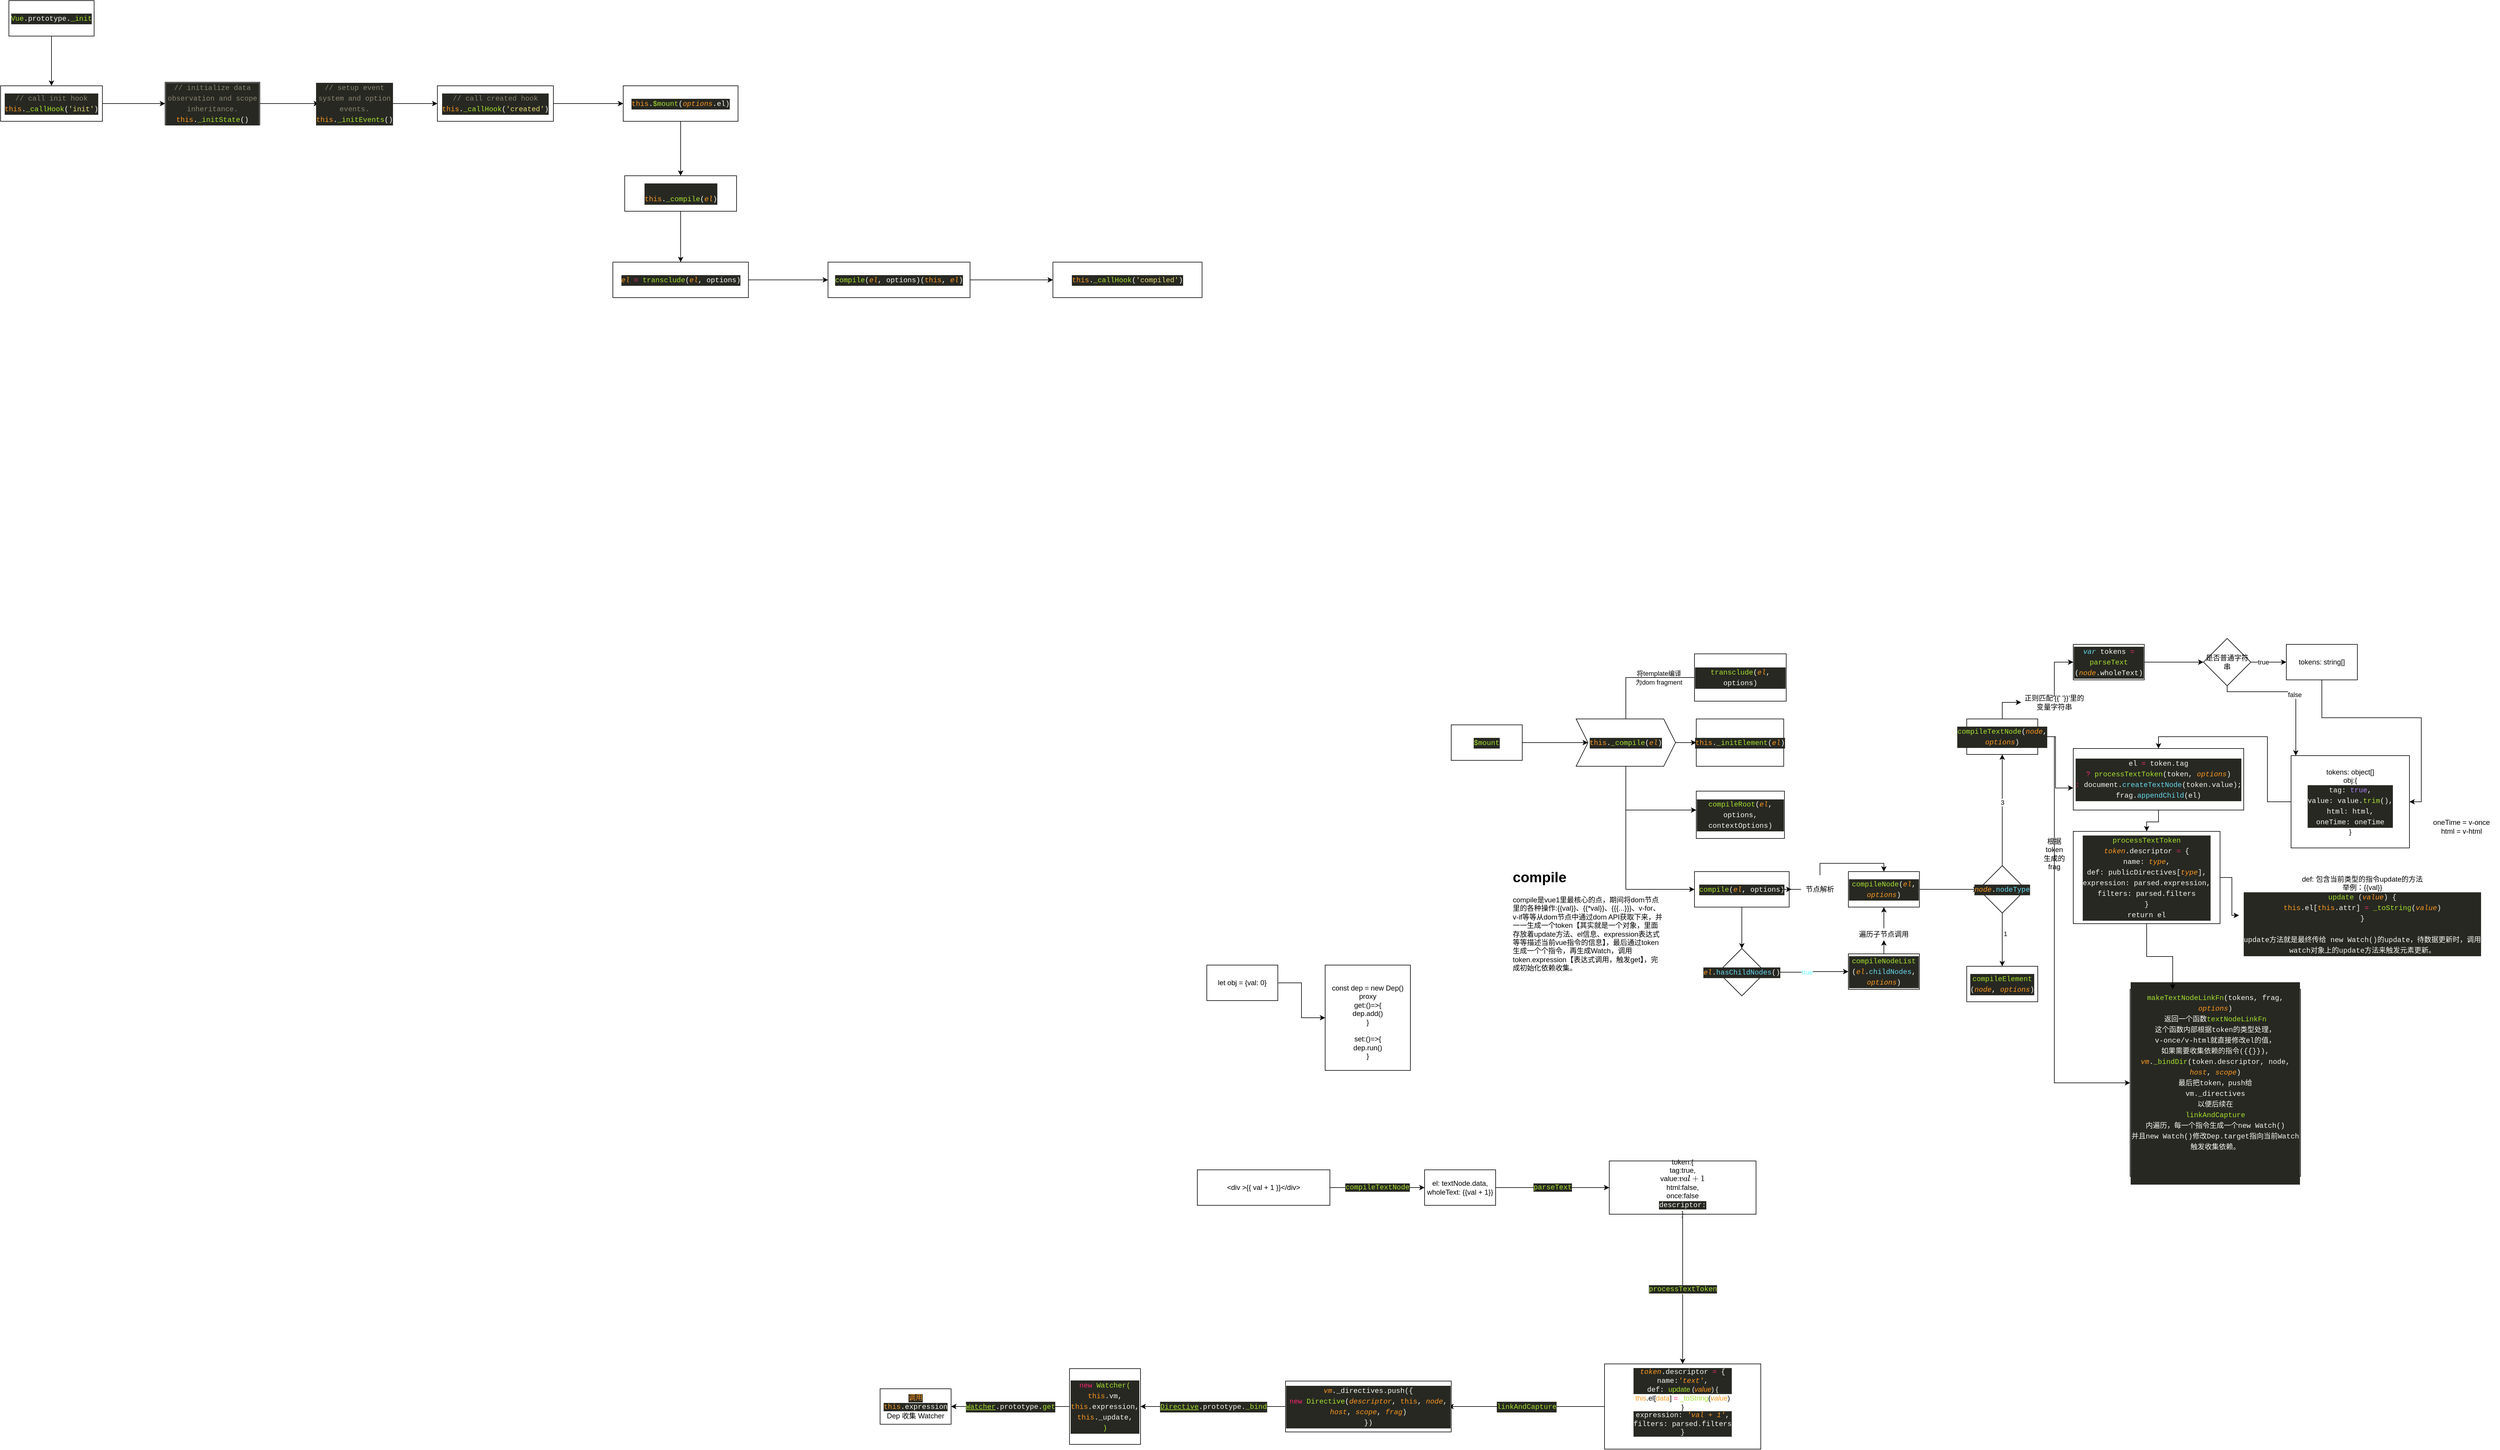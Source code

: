 <mxfile version="14.2.4" type="embed">
    <diagram id="cSnHNbQG6Irh7T65kbn5" name="第 1 页">
        <mxGraphModel dx="4444" dy="1724" grid="1" gridSize="8" guides="1" tooltips="1" connect="1" arrows="1" fold="1" page="1" pageScale="1" pageWidth="827" pageHeight="1169" math="0" shadow="0">
            <root>
                <mxCell id="0"/>
                <mxCell id="1" parent="0"/>
                <mxCell id="6" value="" style="edgeStyle=orthogonalEdgeStyle;rounded=0;orthogonalLoop=1;jettySize=auto;html=1;" parent="1" source="4" target="5" edge="1">
                    <mxGeometry relative="1" as="geometry"/>
                </mxCell>
                <mxCell id="4" value="&lt;div style=&quot;color: rgb(248 , 248 , 242) ; background-color: rgb(39 , 40 , 34) ; font-family: &amp;#34;menlo&amp;#34; , &amp;#34;monaco&amp;#34; , &amp;#34;courier new&amp;#34; , monospace ; line-height: 18px&quot;&gt;&lt;span style=&quot;color: #a6e22e&quot;&gt;$mount&lt;/span&gt;&lt;/div&gt;" style="rounded=0;whiteSpace=wrap;html=1;" parent="1" vertex="1">
                    <mxGeometry x="-827" y="168" width="120" height="60" as="geometry"/>
                </mxCell>
                <mxCell id="16" value="" style="edgeStyle=orthogonalEdgeStyle;rounded=0;orthogonalLoop=1;jettySize=auto;html=1;entryX=0.5;entryY=0;entryDx=0;entryDy=0;" parent="1" source="5" target="7" edge="1">
                    <mxGeometry relative="1" as="geometry">
                        <Array as="points">
                            <mxPoint x="-532" y="88"/>
                        </Array>
                    </mxGeometry>
                </mxCell>
                <mxCell id="19" value="" style="edgeStyle=orthogonalEdgeStyle;rounded=0;orthogonalLoop=1;jettySize=auto;html=1;" parent="1" source="5" target="12" edge="1">
                    <mxGeometry relative="1" as="geometry">
                        <Array as="points">
                            <mxPoint x="-532" y="312"/>
                        </Array>
                    </mxGeometry>
                </mxCell>
                <mxCell id="29" style="edgeStyle=orthogonalEdgeStyle;rounded=0;orthogonalLoop=1;jettySize=auto;html=1;entryX=0;entryY=0.5;entryDx=0;entryDy=0;" parent="1" source="5" target="28" edge="1">
                    <mxGeometry relative="1" as="geometry">
                        <mxPoint x="-532" y="448" as="targetPoint"/>
                        <Array as="points">
                            <mxPoint x="-532" y="446"/>
                        </Array>
                    </mxGeometry>
                </mxCell>
                <mxCell id="31" style="edgeStyle=orthogonalEdgeStyle;rounded=0;orthogonalLoop=1;jettySize=auto;html=1;exitX=1;exitY=0.5;exitDx=0;exitDy=0;entryX=0;entryY=0.5;entryDx=0;entryDy=0;" parent="1" source="5" target="10" edge="1">
                    <mxGeometry relative="1" as="geometry"/>
                </mxCell>
                <mxCell id="5" value="&lt;div style=&quot;color: rgb(248 , 248 , 242) ; background-color: rgb(39 , 40 , 34) ; font-family: &amp;#34;menlo&amp;#34; , &amp;#34;monaco&amp;#34; , &amp;#34;courier new&amp;#34; , monospace ; line-height: 18px&quot;&gt;&lt;span style=&quot;color: #fd971f&quot;&gt;this&lt;/span&gt;.&lt;span style=&quot;color: #a6e22e&quot;&gt;_compile&lt;/span&gt;(&lt;span style=&quot;color: #fd971f ; font-style: italic&quot;&gt;el&lt;/span&gt;)&lt;/div&gt;" style="shape=step;perimeter=stepPerimeter;whiteSpace=wrap;html=1;fixedSize=1;rounded=0;align=center;" parent="1" vertex="1">
                    <mxGeometry x="-616" y="158" width="168" height="80" as="geometry"/>
                </mxCell>
                <mxCell id="7" value="&lt;div style=&quot;color: rgb(248 , 248 , 242) ; background-color: rgb(39 , 40 , 34) ; font-family: &amp;#34;menlo&amp;#34; , &amp;#34;monaco&amp;#34; , &amp;#34;courier new&amp;#34; , monospace ; line-height: 18px&quot;&gt;&lt;span style=&quot;color: #a6e22e&quot;&gt;transclude&lt;/span&gt;(&lt;span style=&quot;color: #fd971f ; font-style: italic&quot;&gt;el&lt;/span&gt;, options)&lt;/div&gt;" style="shape=step;perimeter=stepPerimeter;whiteSpace=wrap;html=1;fixedSize=1;rounded=0;size=-3;" parent="1" vertex="1">
                    <mxGeometry x="-416" y="48" width="155" height="80" as="geometry"/>
                </mxCell>
                <mxCell id="10" value="&lt;div style=&quot;color: rgb(248 , 248 , 242) ; background-color: rgb(39 , 40 , 34) ; font-family: &amp;#34;menlo&amp;#34; , &amp;#34;monaco&amp;#34; , &amp;#34;courier new&amp;#34; , monospace ; line-height: 18px&quot;&gt;&lt;span style=&quot;color: #fd971f&quot;&gt;this&lt;/span&gt;.&lt;span style=&quot;color: #a6e22e&quot;&gt;_initElement&lt;/span&gt;(&lt;span style=&quot;color: #fd971f ; font-style: italic&quot;&gt;el&lt;/span&gt;)&lt;/div&gt;" style="shape=step;perimeter=stepPerimeter;whiteSpace=wrap;html=1;fixedSize=1;rounded=0;size=-4.25;" parent="1" vertex="1">
                    <mxGeometry x="-413" y="158" width="147.75" height="80" as="geometry"/>
                </mxCell>
                <mxCell id="12" value="&lt;meta charset=&quot;utf-8&quot;&gt;&lt;div style=&quot;color: rgb(248, 248, 242); background-color: rgb(39, 40, 34); font-family: menlo, monaco, &amp;quot;courier new&amp;quot;, monospace; font-weight: normal; font-size: 12px; line-height: 18px;&quot;&gt;&lt;div&gt;&lt;span style=&quot;color: #a6e22e&quot;&gt;compileRoot&lt;/span&gt;&lt;span style=&quot;color: #f8f8f2&quot;&gt;(&lt;/span&gt;&lt;span style=&quot;color: #fd971f ; font-style: italic&quot;&gt;el&lt;/span&gt;&lt;span style=&quot;color: #f8f8f2&quot;&gt;, &lt;/span&gt;&lt;span style=&quot;color: #f8f8f2&quot;&gt;options&lt;/span&gt;&lt;span style=&quot;color: #f8f8f2&quot;&gt;, &lt;/span&gt;&lt;span style=&quot;color: #f8f8f2&quot;&gt;contextOptions&lt;/span&gt;&lt;span style=&quot;color: #f8f8f2&quot;&gt;)&lt;/span&gt;&lt;/div&gt;&lt;/div&gt;" style="shape=step;perimeter=stepPerimeter;whiteSpace=wrap;html=1;fixedSize=1;rounded=0;size=-12.25;" parent="1" vertex="1">
                    <mxGeometry x="-413" y="280" width="149" height="80" as="geometry"/>
                </mxCell>
                <mxCell id="33" value="" style="edgeStyle=orthogonalEdgeStyle;rounded=0;orthogonalLoop=1;jettySize=auto;html=1;" parent="1" source="43" target="32" edge="1">
                    <mxGeometry relative="1" as="geometry">
                        <Array as="points">
                            <mxPoint x="-204" y="402"/>
                            <mxPoint x="-96" y="402"/>
                        </Array>
                    </mxGeometry>
                </mxCell>
                <mxCell id="37" value="" style="edgeStyle=orthogonalEdgeStyle;rounded=0;orthogonalLoop=1;jettySize=auto;html=1;" parent="1" source="28" target="36" edge="1">
                    <mxGeometry relative="1" as="geometry"/>
                </mxCell>
                <mxCell id="28" value="&lt;div style=&quot;color: rgb(248 , 248 , 242) ; background-color: rgb(39 , 40 , 34) ; font-family: &amp;#34;menlo&amp;#34; , &amp;#34;monaco&amp;#34; , &amp;#34;courier new&amp;#34; , monospace ; line-height: 18px&quot;&gt;&lt;span style=&quot;color: #a6e22e&quot;&gt;compile&lt;/span&gt;(&lt;span style=&quot;color: #fd971f ; font-style: italic&quot;&gt;el&lt;/span&gt;, options)&lt;/div&gt;" style="whiteSpace=wrap;html=1;" parent="1" vertex="1">
                    <mxGeometry x="-416" y="416" width="160" height="60" as="geometry"/>
                </mxCell>
                <mxCell id="50" value="" style="edgeStyle=orthogonalEdgeStyle;rounded=0;orthogonalLoop=1;jettySize=auto;html=1;" parent="1" source="32" target="49" edge="1">
                    <mxGeometry relative="1" as="geometry"/>
                </mxCell>
                <mxCell id="32" value="&lt;meta charset=&quot;utf-8&quot;&gt;&lt;div style=&quot;color: rgb(248, 248, 242); background-color: rgb(39, 40, 34); font-family: menlo, monaco, &amp;quot;courier new&amp;quot;, monospace; font-weight: normal; font-size: 12px; line-height: 18px;&quot;&gt;&lt;div&gt;&lt;span style=&quot;color: #a6e22e&quot;&gt;compileNode&lt;/span&gt;&lt;span style=&quot;color: #f8f8f2&quot;&gt;(&lt;/span&gt;&lt;span style=&quot;color: #fd971f ; font-style: italic&quot;&gt;el&lt;/span&gt;&lt;span style=&quot;color: #f8f8f2&quot;&gt;, &lt;/span&gt;&lt;span style=&quot;color: #fd971f ; font-style: italic&quot;&gt;options&lt;/span&gt;&lt;span style=&quot;color: #f8f8f2&quot;&gt;)&lt;/span&gt;&lt;/div&gt;&lt;/div&gt;" style="whiteSpace=wrap;html=1;" parent="1" vertex="1">
                    <mxGeometry x="-156" y="416" width="120" height="60" as="geometry"/>
                </mxCell>
                <mxCell id="39" value="&lt;font color=&quot;#66ffff&quot;&gt;true&lt;/font&gt;" style="edgeStyle=orthogonalEdgeStyle;rounded=0;orthogonalLoop=1;jettySize=auto;html=1;" parent="1" source="36" target="38" edge="1">
                    <mxGeometry relative="1" as="geometry"/>
                </mxCell>
                <mxCell id="36" value="&lt;div style=&quot;color: rgb(248 , 248 , 242) ; background-color: rgb(39 , 40 , 34) ; font-family: &amp;#34;menlo&amp;#34; , &amp;#34;monaco&amp;#34; , &amp;#34;courier new&amp;#34; , monospace ; line-height: 18px&quot;&gt;&lt;span style=&quot;color: #fd971f ; font-style: italic&quot;&gt;el&lt;/span&gt;.&lt;span style=&quot;color: #66d9ef&quot;&gt;hasChildNodes&lt;/span&gt;()&lt;/div&gt;" style="rhombus;whiteSpace=wrap;html=1;" parent="1" vertex="1">
                    <mxGeometry x="-376" y="546" width="80" height="80" as="geometry"/>
                </mxCell>
                <mxCell id="40" value="" style="edgeStyle=orthogonalEdgeStyle;rounded=0;orthogonalLoop=1;jettySize=auto;html=1;" parent="1" source="41" target="32" edge="1">
                    <mxGeometry relative="1" as="geometry"/>
                </mxCell>
                <mxCell id="38" value="&lt;div style=&quot;color: rgb(248 , 248 , 242) ; background-color: rgb(39 , 40 , 34) ; font-family: &amp;#34;menlo&amp;#34; , &amp;#34;monaco&amp;#34; , &amp;#34;courier new&amp;#34; , monospace ; line-height: 18px&quot;&gt;&lt;span style=&quot;color: #a6e22e&quot;&gt;compileNodeList&lt;/span&gt;&lt;/div&gt;&lt;div style=&quot;color: rgb(248 , 248 , 242) ; background-color: rgb(39 , 40 , 34) ; font-family: &amp;#34;menlo&amp;#34; , &amp;#34;monaco&amp;#34; , &amp;#34;courier new&amp;#34; , monospace ; line-height: 18px&quot;&gt;(&lt;span style=&quot;color: #fd971f ; font-style: italic&quot;&gt;el&lt;/span&gt;.&lt;span style=&quot;color: #66d9ef&quot;&gt;childNodes&lt;/span&gt;, &lt;span style=&quot;color: #fd971f ; font-style: italic&quot;&gt;options&lt;/span&gt;)&lt;/div&gt;" style="whiteSpace=wrap;html=1;" parent="1" vertex="1">
                    <mxGeometry x="-156" y="555" width="120" height="60" as="geometry"/>
                </mxCell>
                <mxCell id="41" value="遍历子节点调用" style="text;html=1;strokeColor=none;fillColor=none;align=center;verticalAlign=middle;whiteSpace=wrap;rounded=0;" parent="1" vertex="1">
                    <mxGeometry x="-144" y="512" width="96" height="20" as="geometry"/>
                </mxCell>
                <mxCell id="42" value="" style="edgeStyle=orthogonalEdgeStyle;rounded=0;orthogonalLoop=1;jettySize=auto;html=1;" parent="1" source="38" target="41" edge="1">
                    <mxGeometry relative="1" as="geometry">
                        <mxPoint x="-96" y="555" as="sourcePoint"/>
                        <mxPoint x="-96" y="476" as="targetPoint"/>
                    </mxGeometry>
                </mxCell>
                <mxCell id="43" value="节点解析" style="text;html=1;strokeColor=none;fillColor=none;align=center;verticalAlign=middle;whiteSpace=wrap;rounded=0;" parent="1" vertex="1">
                    <mxGeometry x="-252" y="422" width="96" height="48" as="geometry"/>
                </mxCell>
                <mxCell id="44" value="" style="edgeStyle=orthogonalEdgeStyle;rounded=0;orthogonalLoop=1;jettySize=auto;html=1;" parent="1" source="28" target="43" edge="1">
                    <mxGeometry relative="1" as="geometry">
                        <mxPoint x="-256" y="446" as="sourcePoint"/>
                        <mxPoint x="-156" y="446" as="targetPoint"/>
                    </mxGeometry>
                </mxCell>
                <mxCell id="48" value="&lt;span style=&quot;font-size: 11px&quot;&gt;将template编译为dom fragment&lt;/span&gt;" style="text;html=1;strokeColor=none;fillColor=none;align=center;verticalAlign=middle;whiteSpace=wrap;rounded=0;" parent="1" vertex="1">
                    <mxGeometry x="-520" y="78" width="88" height="20" as="geometry"/>
                </mxCell>
                <mxCell id="52" value="" style="edgeStyle=orthogonalEdgeStyle;rounded=0;orthogonalLoop=1;jettySize=auto;html=1;" parent="1" source="49" target="51" edge="1">
                    <mxGeometry relative="1" as="geometry"/>
                </mxCell>
                <mxCell id="53" value="3" style="edgeLabel;html=1;align=center;verticalAlign=middle;resizable=0;points=[];" parent="52" vertex="1" connectable="0">
                    <mxGeometry x="0.14" relative="1" as="geometry">
                        <mxPoint as="offset"/>
                    </mxGeometry>
                </mxCell>
                <mxCell id="55" value="" style="edgeStyle=orthogonalEdgeStyle;rounded=0;orthogonalLoop=1;jettySize=auto;html=1;" parent="1" source="49" target="54" edge="1">
                    <mxGeometry relative="1" as="geometry"/>
                </mxCell>
                <mxCell id="56" value="1" style="edgeLabel;html=1;align=center;verticalAlign=middle;resizable=0;points=[];" parent="55" vertex="1" connectable="0">
                    <mxGeometry x="-0.235" y="5" relative="1" as="geometry">
                        <mxPoint as="offset"/>
                    </mxGeometry>
                </mxCell>
                <mxCell id="49" value="&lt;div style=&quot;color: rgb(248 , 248 , 242) ; background-color: rgb(39 , 40 , 34) ; font-family: &amp;#34;menlo&amp;#34; , &amp;#34;monaco&amp;#34; , &amp;#34;courier new&amp;#34; , monospace ; line-height: 18px&quot;&gt;&lt;span style=&quot;color: #fd971f ; font-style: italic&quot;&gt;node&lt;/span&gt;.&lt;span style=&quot;color: #66d9ef&quot;&gt;nodeType&lt;/span&gt;&lt;/div&gt;" style="rhombus;whiteSpace=wrap;html=1;" parent="1" vertex="1">
                    <mxGeometry x="64" y="406" width="80" height="80" as="geometry"/>
                </mxCell>
                <mxCell id="58" style="edgeStyle=orthogonalEdgeStyle;rounded=0;orthogonalLoop=1;jettySize=auto;html=1;entryX=0;entryY=0.5;entryDx=0;entryDy=0;" parent="1" source="60" target="57" edge="1">
                    <mxGeometry relative="1" as="geometry"/>
                </mxCell>
                <mxCell id="74" value="" style="edgeStyle=orthogonalEdgeStyle;rounded=0;orthogonalLoop=1;jettySize=auto;html=1;entryX=0;entryY=0.641;entryDx=0;entryDy=0;entryPerimeter=0;" parent="1" source="51" target="73" edge="1">
                    <mxGeometry relative="1" as="geometry">
                        <mxPoint x="232" y="272" as="targetPoint"/>
                    </mxGeometry>
                </mxCell>
                <mxCell id="81" style="edgeStyle=orthogonalEdgeStyle;rounded=0;orthogonalLoop=1;jettySize=auto;html=1;entryX=0;entryY=0.5;entryDx=0;entryDy=0;" parent="1" source="84" target="82" edge="1">
                    <mxGeometry relative="1" as="geometry">
                        <mxPoint x="224" y="352" as="targetPoint"/>
                        <Array as="points">
                            <mxPoint x="192" y="188"/>
                            <mxPoint x="192" y="773"/>
                        </Array>
                    </mxGeometry>
                </mxCell>
                <mxCell id="51" value="&lt;div style=&quot;color: rgb(248 , 248 , 242) ; background-color: rgb(39 , 40 , 34) ; font-family: &amp;#34;menlo&amp;#34; , &amp;#34;monaco&amp;#34; , &amp;#34;courier new&amp;#34; , monospace ; line-height: 18px&quot;&gt;&lt;span style=&quot;color: #a6e22e&quot;&gt;compileTextNode&lt;/span&gt;(&lt;span style=&quot;color: #fd971f ; font-style: italic&quot;&gt;node&lt;/span&gt;, &lt;span style=&quot;color: #fd971f ; font-style: italic&quot;&gt;options&lt;/span&gt;)&lt;/div&gt;" style="whiteSpace=wrap;html=1;" parent="1" vertex="1">
                    <mxGeometry x="44" y="158" width="120" height="60" as="geometry"/>
                </mxCell>
                <mxCell id="54" value="&lt;div style=&quot;color: rgb(248 , 248 , 242) ; background-color: rgb(39 , 40 , 34) ; font-family: &amp;#34;menlo&amp;#34; , &amp;#34;monaco&amp;#34; , &amp;#34;courier new&amp;#34; , monospace ; line-height: 18px&quot;&gt;&lt;span style=&quot;color: #a6e22e&quot;&gt;compileElement&lt;/span&gt;&lt;/div&gt;&lt;div style=&quot;color: rgb(248 , 248 , 242) ; background-color: rgb(39 , 40 , 34) ; font-family: &amp;#34;menlo&amp;#34; , &amp;#34;monaco&amp;#34; , &amp;#34;courier new&amp;#34; , monospace ; line-height: 18px&quot;&gt;(&lt;span style=&quot;color: #fd971f ; font-style: italic&quot;&gt;node&lt;/span&gt;, &lt;span style=&quot;color: #fd971f ; font-style: italic&quot;&gt;options&lt;/span&gt;)&lt;/div&gt;" style="whiteSpace=wrap;html=1;" parent="1" vertex="1">
                    <mxGeometry x="44" y="576" width="120" height="60" as="geometry"/>
                </mxCell>
                <mxCell id="64" value="" style="edgeStyle=orthogonalEdgeStyle;rounded=0;orthogonalLoop=1;jettySize=auto;html=1;" parent="1" source="57" target="63" edge="1">
                    <mxGeometry relative="1" as="geometry"/>
                </mxCell>
                <mxCell id="57" value="&lt;div style=&quot;color: rgb(248 , 248 , 242) ; background-color: rgb(39 , 40 , 34) ; font-family: &amp;#34;menlo&amp;#34; , &amp;#34;monaco&amp;#34; , &amp;#34;courier new&amp;#34; , monospace ; line-height: 18px&quot;&gt;&lt;span style=&quot;color: #66d9ef ; font-style: italic&quot;&gt;var&lt;/span&gt; tokens &lt;span style=&quot;color: #f92672&quot;&gt;=&lt;/span&gt; &lt;span style=&quot;color: #a6e22e&quot;&gt;parseText&lt;/span&gt;&lt;/div&gt;&lt;div style=&quot;color: rgb(248 , 248 , 242) ; background-color: rgb(39 , 40 , 34) ; font-family: &amp;#34;menlo&amp;#34; , &amp;#34;monaco&amp;#34; , &amp;#34;courier new&amp;#34; , monospace ; line-height: 18px&quot;&gt;(&lt;span style=&quot;color: #fd971f ; font-style: italic&quot;&gt;node&lt;/span&gt;.wholeText)&lt;/div&gt;" style="whiteSpace=wrap;html=1;" parent="1" vertex="1">
                    <mxGeometry x="224" y="32" width="120" height="60" as="geometry"/>
                </mxCell>
                <mxCell id="60" value="正则匹配'{{' '}}'里的变量字符串" style="text;html=1;strokeColor=none;fillColor=none;align=center;verticalAlign=middle;whiteSpace=wrap;rounded=0;" parent="1" vertex="1">
                    <mxGeometry x="136" y="120" width="112" height="20" as="geometry"/>
                </mxCell>
                <mxCell id="61" style="edgeStyle=orthogonalEdgeStyle;rounded=0;orthogonalLoop=1;jettySize=auto;html=1;entryX=0;entryY=0.5;entryDx=0;entryDy=0;" parent="1" source="51" target="60" edge="1">
                    <mxGeometry relative="1" as="geometry">
                        <mxPoint x="164" y="188" as="sourcePoint"/>
                        <mxPoint x="224" y="62.0" as="targetPoint"/>
                    </mxGeometry>
                </mxCell>
                <mxCell id="68" value="" style="edgeStyle=orthogonalEdgeStyle;rounded=0;orthogonalLoop=1;jettySize=auto;html=1;" parent="1" source="63" target="67" edge="1">
                    <mxGeometry relative="1" as="geometry"/>
                </mxCell>
                <mxCell id="71" value="true" style="edgeLabel;html=1;align=center;verticalAlign=middle;resizable=0;points=[];" parent="68" vertex="1" connectable="0">
                    <mxGeometry x="-0.308" relative="1" as="geometry">
                        <mxPoint as="offset"/>
                    </mxGeometry>
                </mxCell>
                <mxCell id="70" value="" style="edgeStyle=orthogonalEdgeStyle;rounded=0;orthogonalLoop=1;jettySize=auto;html=1;" parent="1" source="63" target="69" edge="1">
                    <mxGeometry relative="1" as="geometry">
                        <Array as="points">
                            <mxPoint x="484" y="112"/>
                            <mxPoint x="600" y="112"/>
                        </Array>
                    </mxGeometry>
                </mxCell>
                <mxCell id="72" value="false" style="edgeLabel;html=1;align=center;verticalAlign=middle;resizable=0;points=[];" parent="70" vertex="1" connectable="0">
                    <mxGeometry x="0.121" y="-2" relative="1" as="geometry">
                        <mxPoint as="offset"/>
                    </mxGeometry>
                </mxCell>
                <mxCell id="63" value="是否普通字符串" style="rhombus;whiteSpace=wrap;html=1;" parent="1" vertex="1">
                    <mxGeometry x="444" y="22" width="80" height="80" as="geometry"/>
                </mxCell>
                <mxCell id="77" style="edgeStyle=orthogonalEdgeStyle;rounded=0;orthogonalLoop=1;jettySize=auto;html=1;entryX=1;entryY=0.5;entryDx=0;entryDy=0;" parent="1" source="67" target="69" edge="1">
                    <mxGeometry relative="1" as="geometry"/>
                </mxCell>
                <mxCell id="67" value="tokens: string[]" style="whiteSpace=wrap;html=1;" parent="1" vertex="1">
                    <mxGeometry x="584" y="32" width="120" height="60" as="geometry"/>
                </mxCell>
                <mxCell id="78" style="edgeStyle=orthogonalEdgeStyle;rounded=0;orthogonalLoop=1;jettySize=auto;html=1;entryX=0.5;entryY=0;entryDx=0;entryDy=0;" parent="1" source="69" target="73" edge="1">
                    <mxGeometry relative="1" as="geometry"/>
                </mxCell>
                <mxCell id="69" value="tokens: object[]&lt;br&gt;obj:{&lt;br&gt;&lt;div style=&quot;color: rgb(248 , 248 , 242) ; background-color: rgb(39 , 40 , 34) ; font-family: &amp;#34;menlo&amp;#34; , &amp;#34;monaco&amp;#34; , &amp;#34;courier new&amp;#34; , monospace ; line-height: 18px&quot;&gt;&lt;div style=&quot;line-height: 18px&quot;&gt;&lt;div&gt;      tag: &lt;span style=&quot;color: #ae81ff&quot;&gt;true&lt;/span&gt;,&lt;/div&gt;&lt;div&gt;      value: value.&lt;span style=&quot;color: #a6e22e&quot;&gt;trim&lt;/span&gt;(),&lt;/div&gt;&lt;div&gt;      html: html,&lt;/div&gt;&lt;div&gt;      oneTime: oneTime&lt;/div&gt;&lt;/div&gt;&lt;/div&gt;}" style="whiteSpace=wrap;html=1;" parent="1" vertex="1">
                    <mxGeometry x="592" y="220" width="200" height="156" as="geometry"/>
                </mxCell>
                <mxCell id="89" value="" style="edgeStyle=orthogonalEdgeStyle;rounded=0;orthogonalLoop=1;jettySize=auto;html=1;" parent="1" source="73" target="88" edge="1">
                    <mxGeometry relative="1" as="geometry"/>
                </mxCell>
                <mxCell id="73" value="&lt;div style=&quot;color: rgb(248 , 248 , 242) ; background-color: rgb(39 , 40 , 34) ; font-family: &amp;#34;menlo&amp;#34; , &amp;#34;monaco&amp;#34; , &amp;#34;courier new&amp;#34; , monospace ; line-height: 18px&quot;&gt;&lt;div&gt;    el &lt;span style=&quot;color: #f92672&quot;&gt;=&lt;/span&gt; token.tag&lt;/div&gt;&lt;div&gt;      &lt;span style=&quot;color: #f92672&quot;&gt;?&lt;/span&gt; &lt;span style=&quot;color: #a6e22e&quot;&gt;processTextToken&lt;/span&gt;(token, &lt;span style=&quot;color: #fd971f ; font-style: italic&quot;&gt;options&lt;/span&gt;)&lt;/div&gt;&lt;/div&gt;&lt;div style=&quot;color: rgb(248 , 248 , 242) ; background-color: rgb(39 , 40 , 34) ; font-family: &amp;#34;menlo&amp;#34; , &amp;#34;monaco&amp;#34; , &amp;#34;courier new&amp;#34; , monospace ; line-height: 18px&quot;&gt;&lt;span style=&quot;font-family: &amp;#34;menlo&amp;#34; , &amp;#34;monaco&amp;#34; , &amp;#34;courier new&amp;#34; , monospace&quot;&gt;      &lt;/span&gt;&lt;span style=&quot;font-family: &amp;#34;menlo&amp;#34; , &amp;#34;monaco&amp;#34; , &amp;#34;courier new&amp;#34; , monospace ; color: rgb(249 , 38 , 114)&quot;&gt;:&lt;/span&gt;&lt;span style=&quot;font-family: &amp;#34;menlo&amp;#34; , &amp;#34;monaco&amp;#34; , &amp;#34;courier new&amp;#34; , monospace&quot;&gt; &lt;/span&gt;&lt;span style=&quot;font-family: &amp;#34;menlo&amp;#34; , &amp;#34;monaco&amp;#34; , &amp;#34;courier new&amp;#34; , monospace&quot;&gt;document&lt;/span&gt;&lt;span style=&quot;font-family: &amp;#34;menlo&amp;#34; , &amp;#34;monaco&amp;#34; , &amp;#34;courier new&amp;#34; , monospace&quot;&gt;.&lt;/span&gt;&lt;span style=&quot;font-family: &amp;#34;menlo&amp;#34; , &amp;#34;monaco&amp;#34; , &amp;#34;courier new&amp;#34; , monospace ; color: rgb(102 , 217 , 239)&quot;&gt;createTextNode&lt;/span&gt;&lt;span style=&quot;font-family: &amp;#34;menlo&amp;#34; , &amp;#34;monaco&amp;#34; , &amp;#34;courier new&amp;#34; , monospace&quot;&gt;(&lt;/span&gt;&lt;span style=&quot;font-family: &amp;#34;menlo&amp;#34; , &amp;#34;monaco&amp;#34; , &amp;#34;courier new&amp;#34; , monospace&quot;&gt;token&lt;/span&gt;&lt;span style=&quot;font-family: &amp;#34;menlo&amp;#34; , &amp;#34;monaco&amp;#34; , &amp;#34;courier new&amp;#34; , monospace&quot;&gt;.value)&lt;/span&gt;;&lt;br&gt;&lt;/div&gt;&lt;div style=&quot;color: rgb(248 , 248 , 242) ; background-color: rgb(39 , 40 , 34) ; font-family: &amp;#34;menlo&amp;#34; , &amp;#34;monaco&amp;#34; , &amp;#34;courier new&amp;#34; , monospace ; line-height: 18px&quot;&gt;&lt;div style=&quot;font-family: &amp;#34;menlo&amp;#34; , &amp;#34;monaco&amp;#34; , &amp;#34;courier new&amp;#34; , monospace ; line-height: 18px&quot;&gt;frag.&lt;span style=&quot;color: #66d9ef&quot;&gt;appendChild&lt;/span&gt;(el)&lt;/div&gt;&lt;/div&gt;" style="whiteSpace=wrap;html=1;" parent="1" vertex="1">
                    <mxGeometry x="224" y="208" width="288" height="104" as="geometry"/>
                </mxCell>
                <mxCell id="82" value="&lt;div style=&quot;color: rgb(248 , 248 , 242) ; background-color: rgb(39 , 40 , 34) ; font-family: &amp;#34;menlo&amp;#34; , &amp;#34;monaco&amp;#34; , &amp;#34;courier new&amp;#34; , monospace ; line-height: 18px&quot;&gt;&lt;span style=&quot;color: #a6e22e&quot;&gt;&lt;br&gt;&lt;/span&gt;&lt;/div&gt;&lt;div style=&quot;color: rgb(248 , 248 , 242) ; background-color: rgb(39 , 40 , 34) ; font-family: &amp;#34;menlo&amp;#34; , &amp;#34;monaco&amp;#34; , &amp;#34;courier new&amp;#34; , monospace ; line-height: 18px&quot;&gt;&lt;span style=&quot;color: #a6e22e&quot;&gt;makeTextNodeLinkFn&lt;/span&gt;(tokens, frag, &lt;span style=&quot;color: #fd971f ; font-style: italic&quot;&gt;options&lt;/span&gt;)&lt;/div&gt;&lt;div style=&quot;color: rgb(248 , 248 , 242) ; background-color: rgb(39 , 40 , 34) ; font-family: &amp;#34;menlo&amp;#34; , &amp;#34;monaco&amp;#34; , &amp;#34;courier new&amp;#34; , monospace ; line-height: 18px&quot;&gt;返回一个函数&lt;span style=&quot;color: rgb(166 , 226 , 46) ; font-family: &amp;#34;menlo&amp;#34; , &amp;#34;monaco&amp;#34; , &amp;#34;courier new&amp;#34; , monospace&quot;&gt;textNodeLinkFn&lt;/span&gt;&lt;/div&gt;&lt;div style=&quot;color: rgb(248 , 248 , 242) ; background-color: rgb(39 , 40 , 34) ; font-family: &amp;#34;menlo&amp;#34; , &amp;#34;monaco&amp;#34; , &amp;#34;courier new&amp;#34; , monospace ; line-height: 18px&quot;&gt;这个函数内部根据token的类型处理，&lt;/div&gt;&lt;div style=&quot;color: rgb(248 , 248 , 242) ; background-color: rgb(39 , 40 , 34) ; font-family: &amp;#34;menlo&amp;#34; , &amp;#34;monaco&amp;#34; , &amp;#34;courier new&amp;#34; , monospace ; line-height: 18px&quot;&gt;v-once/v-html就直接修改el的值，&lt;/div&gt;&lt;div style=&quot;color: rgb(248 , 248 , 242) ; background-color: rgb(39 , 40 , 34) ; font-family: &amp;#34;menlo&amp;#34; , &amp;#34;monaco&amp;#34; , &amp;#34;courier new&amp;#34; , monospace ; line-height: 18px&quot;&gt;如果需要收集依赖的指令({{}}),&lt;/div&gt;&lt;div style=&quot;color: rgb(248 , 248 , 242) ; background-color: rgb(39 , 40 , 34) ; font-family: &amp;#34;menlo&amp;#34; , &amp;#34;monaco&amp;#34; , &amp;#34;courier new&amp;#34; , monospace ; line-height: 18px&quot;&gt;&lt;div style=&quot;font-family: &amp;#34;menlo&amp;#34; , &amp;#34;monaco&amp;#34; , &amp;#34;courier new&amp;#34; , monospace ; line-height: 18px&quot;&gt;&lt;span style=&quot;color: #fd971f ; font-style: italic&quot;&gt;vm&lt;/span&gt;.&lt;span style=&quot;color: #a6e22e&quot;&gt;_bindDir&lt;/span&gt;(token.descriptor, node, &lt;span style=&quot;color: #fd971f ; font-style: italic&quot;&gt;host&lt;/span&gt;, &lt;span style=&quot;color: #fd971f ; font-style: italic&quot;&gt;scope&lt;/span&gt;)&lt;/div&gt;&lt;div style=&quot;font-family: &amp;#34;menlo&amp;#34; , &amp;#34;monaco&amp;#34; , &amp;#34;courier new&amp;#34; , monospace ; line-height: 18px&quot;&gt;最后把token，push给&lt;/div&gt;&lt;div style=&quot;font-family: &amp;#34;menlo&amp;#34; , &amp;#34;monaco&amp;#34; , &amp;#34;courier new&amp;#34; , monospace ; line-height: 18px&quot;&gt;&lt;div style=&quot;line-height: 18px&quot;&gt;vm._directives&lt;/div&gt;&lt;div style=&quot;line-height: 18px&quot;&gt;以便后续在&lt;/div&gt;&lt;div style=&quot;line-height: 18px&quot;&gt;&lt;div style=&quot;line-height: 18px&quot;&gt;&lt;span style=&quot;color: #a6e22e&quot;&gt;linkAndCapture&lt;/span&gt;&lt;/div&gt;&lt;div style=&quot;line-height: 18px&quot;&gt;内遍历，每一个指令生成一个new Watch()&lt;/div&gt;&lt;div style=&quot;line-height: 18px&quot;&gt;并且new Watch()修改Dep.target指向当前Watch触发收集依赖。&lt;/div&gt;&lt;/div&gt;&lt;/div&gt;&lt;div style=&quot;font-family: &amp;#34;menlo&amp;#34; , &amp;#34;monaco&amp;#34; , &amp;#34;courier new&amp;#34; , monospace ; line-height: 18px&quot;&gt;&lt;br&gt;&lt;/div&gt;&lt;/div&gt;&lt;div style=&quot;color: rgb(248 , 248 , 242) ; background-color: rgb(39 , 40 , 34) ; font-family: &amp;#34;menlo&amp;#34; , &amp;#34;monaco&amp;#34; , &amp;#34;courier new&amp;#34; , monospace ; line-height: 18px&quot;&gt;&lt;br&gt;&lt;/div&gt;&lt;div style=&quot;color: rgb(248 , 248 , 242) ; background-color: rgb(39 , 40 , 34) ; font-family: &amp;#34;menlo&amp;#34; , &amp;#34;monaco&amp;#34; , &amp;#34;courier new&amp;#34; , monospace ; line-height: 18px&quot;&gt;&lt;br&gt;&lt;/div&gt;" style="whiteSpace=wrap;html=1;" parent="1" vertex="1">
                    <mxGeometry x="320" y="615" width="288" height="316" as="geometry"/>
                </mxCell>
                <mxCell id="85" value="oneTime = v-once&lt;br&gt;html = v-html" style="text;html=1;strokeColor=none;fillColor=none;align=center;verticalAlign=middle;whiteSpace=wrap;rounded=0;" parent="1" vertex="1">
                    <mxGeometry x="816" y="320" width="128" height="40" as="geometry"/>
                </mxCell>
                <mxCell id="90" value="" style="edgeStyle=orthogonalEdgeStyle;rounded=0;orthogonalLoop=1;jettySize=auto;html=1;entryX=0.25;entryY=0;entryDx=0;entryDy=0;" parent="1" source="88" target="82" edge="1">
                    <mxGeometry relative="1" as="geometry"/>
                </mxCell>
                <mxCell id="92" value="" style="edgeStyle=orthogonalEdgeStyle;rounded=0;orthogonalLoop=1;jettySize=auto;html=1;" parent="1" source="88" target="91" edge="1">
                    <mxGeometry relative="1" as="geometry"/>
                </mxCell>
                <mxCell id="88" value="&lt;div style=&quot;color: rgb(248 , 248 , 242) ; background-color: rgb(39 , 40 , 34) ; font-family: &amp;#34;menlo&amp;#34; , &amp;#34;monaco&amp;#34; , &amp;#34;courier new&amp;#34; , monospace ; line-height: 18px&quot;&gt;&lt;span style=&quot;color: #a6e22e&quot;&gt;processTextToken&lt;/span&gt;&lt;/div&gt;&lt;div style=&quot;color: rgb(248 , 248 , 242) ; background-color: rgb(39 , 40 , 34) ; font-family: &amp;#34;menlo&amp;#34; , &amp;#34;monaco&amp;#34; , &amp;#34;courier new&amp;#34; , monospace ; line-height: 18px&quot;&gt;&lt;div style=&quot;line-height: 18px&quot;&gt;&lt;div&gt;    &lt;span style=&quot;color: #fd971f ; font-style: italic&quot;&gt;token&lt;/span&gt;.descriptor &lt;span style=&quot;color: #f92672&quot;&gt;=&lt;/span&gt; {&lt;/div&gt;&lt;div&gt;      name: &lt;span style=&quot;color: #fd971f ; font-style: italic&quot;&gt;type&lt;/span&gt;,&lt;/div&gt;&lt;div&gt;      def: publicDirectives[&lt;span style=&quot;color: #fd971f ; font-style: italic&quot;&gt;type&lt;/span&gt;],&lt;/div&gt;&lt;div&gt;      expression: parsed.expression,&lt;/div&gt;&lt;div&gt;      filters: parsed.filters&lt;/div&gt;&lt;div&gt;    }&lt;/div&gt;&lt;div&gt;return el&lt;/div&gt;&lt;/div&gt;&lt;/div&gt;" style="whiteSpace=wrap;html=1;" parent="1" vertex="1">
                    <mxGeometry x="224" y="348" width="248" height="156" as="geometry"/>
                </mxCell>
                <mxCell id="91" value="def: 包含当前类型的指令update的方法&lt;br&gt;举例：{{val}}&lt;span style=&quot;background-color: rgb(39 , 40 , 34) ; color: rgb(248 , 248 , 242) ; font-family: &amp;#34;menlo&amp;#34; , &amp;#34;monaco&amp;#34; , &amp;#34;courier new&amp;#34; , monospace&quot;&gt;&lt;br&gt;&lt;/span&gt;&lt;div style=&quot;color: rgb(248 , 248 , 242) ; background-color: rgb(39 , 40 , 34) ; font-family: &amp;#34;menlo&amp;#34; , &amp;#34;monaco&amp;#34; , &amp;#34;courier new&amp;#34; , monospace ; line-height: 18px&quot;&gt;&lt;div&gt;  &lt;span style=&quot;color: #a6e22e&quot;&gt;update&lt;/span&gt; (&lt;span style=&quot;color: #fd971f ; font-style: italic&quot;&gt;value&lt;/span&gt;) {&lt;/div&gt;&lt;div&gt;    &lt;span style=&quot;color: #fd971f&quot;&gt;this&lt;/span&gt;.el[&lt;span style=&quot;color: #fd971f&quot;&gt;this&lt;/span&gt;.attr] &lt;span style=&quot;color: #f92672&quot;&gt;=&lt;/span&gt; &lt;span style=&quot;color: #a6e22e&quot;&gt;_toString&lt;/span&gt;(&lt;span style=&quot;color: #fd971f ; font-style: italic&quot;&gt;value&lt;/span&gt;)&lt;/div&gt;&lt;div&gt;  }&lt;/div&gt;&lt;div&gt;&lt;br&gt;&lt;/div&gt;&lt;div&gt;update方法就是最终传给 new Watch()的update，待数据更新时，调用&lt;/div&gt;&lt;div&gt;watch对象上的update方法来触发元素更新。&lt;/div&gt;&lt;/div&gt;" style="text;html=1;align=center;verticalAlign=middle;resizable=0;points=[];autosize=1;" parent="1" vertex="1">
                    <mxGeometry x="504" y="414" width="416" height="152" as="geometry"/>
                </mxCell>
                <mxCell id="98" value="&lt;meta charset=&quot;utf-8&quot;&gt;&lt;span style=&quot;color: rgb(166, 226, 46); font-family: menlo, monaco, &amp;quot;courier new&amp;quot;, monospace; font-size: 12px; font-style: normal; font-weight: 400; letter-spacing: normal; text-align: center; text-indent: 0px; text-transform: none; word-spacing: 0px; background-color: rgb(39, 40, 34); display: inline; float: none;&quot;&gt;compileTextNode&lt;/span&gt;" style="edgeStyle=orthogonalEdgeStyle;rounded=0;orthogonalLoop=1;jettySize=auto;html=1;" parent="1" source="93" target="97" edge="1">
                    <mxGeometry relative="1" as="geometry"/>
                </mxCell>
                <mxCell id="93" value="&amp;lt;div &amp;gt;{{ val + 1 }}&amp;lt;/div&amp;gt;" style="whiteSpace=wrap;html=1;" parent="1" vertex="1">
                    <mxGeometry x="-1256" y="920" width="224" height="60" as="geometry"/>
                </mxCell>
                <mxCell id="96" value="" style="edgeStyle=orthogonalEdgeStyle;rounded=0;orthogonalLoop=1;jettySize=auto;html=1;" parent="1" source="94" target="95" edge="1">
                    <mxGeometry relative="1" as="geometry"/>
                </mxCell>
                <mxCell id="94" value="let obj = {val: 0}" style="whiteSpace=wrap;html=1;" parent="1" vertex="1">
                    <mxGeometry x="-1240" y="574" width="120" height="60" as="geometry"/>
                </mxCell>
                <mxCell id="95" value="&lt;br&gt;const dep = new Dep()&lt;br&gt;proxy&lt;br&gt;get:()=&amp;gt;{&lt;br&gt;dep.add()&lt;br&gt;}&lt;br&gt;&lt;br&gt;set:()=&amp;gt;{&lt;br&gt;dep.run()&lt;br&gt;}" style="whiteSpace=wrap;html=1;" parent="1" vertex="1">
                    <mxGeometry x="-1040" y="574" width="144" height="178" as="geometry"/>
                </mxCell>
                <mxCell id="100" value="&lt;meta charset=&quot;utf-8&quot;&gt;&lt;span style=&quot;color: rgb(166, 226, 46); font-family: menlo, monaco, &amp;quot;courier new&amp;quot;, monospace; font-size: 12px; font-style: normal; font-weight: 400; letter-spacing: normal; text-align: center; text-indent: 0px; text-transform: none; word-spacing: 0px; background-color: rgb(39, 40, 34); display: inline; float: none;&quot;&gt;parseText&lt;/span&gt;" style="edgeStyle=orthogonalEdgeStyle;rounded=0;orthogonalLoop=1;jettySize=auto;html=1;" parent="1" source="97" target="99" edge="1">
                    <mxGeometry relative="1" as="geometry"/>
                </mxCell>
                <mxCell id="97" value="el: textNode.data,&lt;br&gt;wholeText: {{val + 1}}" style="whiteSpace=wrap;html=1;" parent="1" vertex="1">
                    <mxGeometry x="-872" y="920" width="120" height="60" as="geometry"/>
                </mxCell>
                <mxCell id="102" value="&lt;meta charset=&quot;utf-8&quot;&gt;&lt;span style=&quot;color: rgb(166, 226, 46); font-family: menlo, monaco, &amp;quot;courier new&amp;quot;, monospace; font-size: 12px; font-style: normal; font-weight: 400; letter-spacing: normal; text-align: center; text-indent: 0px; text-transform: none; word-spacing: 0px; background-color: rgb(39, 40, 34); display: inline; float: none;&quot;&gt;processTextToken&lt;/span&gt;" style="edgeStyle=orthogonalEdgeStyle;rounded=0;orthogonalLoop=1;jettySize=auto;html=1;" parent="1" source="99" target="101" edge="1">
                    <mxGeometry relative="1" as="geometry"/>
                </mxCell>
                <mxCell id="99" value="token:{&lt;br&gt;tag:true,&lt;br&gt;value:`val + 1`&lt;br&gt;html:false,&lt;br&gt;once:false&lt;br&gt;&lt;span style=&quot;color: rgb(248 , 248 , 242) ; font-family: &amp;#34;menlo&amp;#34; , &amp;#34;monaco&amp;#34; , &amp;#34;courier new&amp;#34; , monospace ; background-color: rgb(39 , 40 , 34)&quot;&gt;descriptor:&lt;/span&gt;&lt;br&gt;}" style="whiteSpace=wrap;html=1;" parent="1" vertex="1">
                    <mxGeometry x="-560" y="905" width="248" height="90" as="geometry"/>
                </mxCell>
                <mxCell id="110" value="&lt;meta charset=&quot;utf-8&quot;&gt;&lt;div style=&quot;color: rgb(248, 248, 242); background-color: rgb(39, 40, 34); font-family: menlo, monaco, &amp;quot;courier new&amp;quot;, monospace; font-weight: normal; font-size: 12px; line-height: 18px;&quot;&gt;&lt;div&gt;&lt;span style=&quot;color: #a6e22e&quot;&gt;linkAndCapture&lt;/span&gt;&lt;/div&gt;&lt;/div&gt;" style="edgeStyle=orthogonalEdgeStyle;rounded=0;orthogonalLoop=1;jettySize=auto;html=1;" parent="1" source="101" edge="1">
                    <mxGeometry relative="1" as="geometry">
                        <mxPoint x="-832" y="1320" as="targetPoint"/>
                    </mxGeometry>
                </mxCell>
                <mxCell id="101" value="&lt;div style=&quot;color: rgb(248 , 248 , 242) ; font-family: &amp;#34;menlo&amp;#34; , &amp;#34;monaco&amp;#34; , &amp;#34;courier new&amp;#34; , monospace ; background-color: rgb(39 , 40 , 34)&quot;&gt;&lt;span style=&quot;color: rgb(253 , 151 , 31) ; font-style: italic&quot;&gt;token&lt;/span&gt;.descriptor&amp;nbsp;&lt;span style=&quot;color: rgb(249 , 38 , 114)&quot;&gt;=&lt;/span&gt;&amp;nbsp;{&lt;/div&gt;&lt;div style=&quot;font-family: &amp;#34;menlo&amp;#34; , &amp;#34;monaco&amp;#34; , &amp;#34;courier new&amp;#34; , monospace ; background-color: rgb(39 , 40 , 34)&quot;&gt;&lt;span style=&quot;color: rgb(248 , 248 , 242)&quot;&gt;name:&lt;/span&gt;&lt;font color=&quot;#fd971f&quot;&gt;&lt;i&gt;'text'&lt;/i&gt;&lt;/font&gt;&lt;font color=&quot;#f8f8f2&quot;&gt;,&lt;/font&gt;&lt;/div&gt;&lt;div style=&quot;color: rgb(248 , 248 , 242) ; font-family: &amp;#34;menlo&amp;#34; , &amp;#34;monaco&amp;#34; , &amp;#34;courier new&amp;#34; , monospace ; background-color: rgb(39 , 40 , 34)&quot;&gt;def:&amp;nbsp;&lt;span style=&quot;font-family: &amp;#34;helvetica&amp;#34; ; color: rgb(166 , 226 , 46)&quot;&gt;update&lt;/span&gt;&lt;span style=&quot;color: rgb(240 , 240 , 240) ; font-family: &amp;#34;helvetica&amp;#34;&quot;&gt;&amp;nbsp;&lt;/span&gt;&lt;span style=&quot;color: rgb(240 , 240 , 240) ; font-family: &amp;#34;helvetica&amp;#34;&quot;&gt;(&lt;/span&gt;&lt;span style=&quot;font-family: &amp;#34;helvetica&amp;#34; ; color: rgb(253 , 151 , 31) ; font-style: italic&quot;&gt;value&lt;/span&gt;&lt;span style=&quot;color: rgb(240 , 240 , 240) ; font-family: &amp;#34;helvetica&amp;#34;&quot;&gt;) {&lt;/span&gt;&lt;/div&gt;&lt;div&gt;&lt;span style=&quot;color: rgb(253 , 151 , 31)&quot;&gt;this&lt;/span&gt;.el[&lt;font color=&quot;#fd971f&quot;&gt;data&lt;/font&gt;]&amp;nbsp;&lt;span style=&quot;color: rgb(249 , 38 , 114)&quot;&gt;=&lt;/span&gt;&amp;nbsp;&lt;span style=&quot;color: rgb(166 , 226 , 46)&quot;&gt;_toString&lt;/span&gt;(&lt;span style=&quot;color: rgb(253 , 151 , 31) ; font-style: italic&quot;&gt;value&lt;/span&gt;)&lt;/div&gt;&lt;div&gt;}&lt;/div&gt;&lt;div style=&quot;color: rgb(248 , 248 , 242) ; font-family: &amp;#34;menlo&amp;#34; , &amp;#34;monaco&amp;#34; , &amp;#34;courier new&amp;#34; , monospace ; background-color: rgb(39 , 40 , 34)&quot;&gt;expression:&amp;nbsp;&lt;i style=&quot;color: rgb(253 , 151 , 31)&quot;&gt;'val + 1'&lt;/i&gt;,&lt;/div&gt;&lt;div style=&quot;color: rgb(248 , 248 , 242) ; font-family: &amp;#34;menlo&amp;#34; , &amp;#34;monaco&amp;#34; , &amp;#34;courier new&amp;#34; , monospace ; background-color: rgb(39 , 40 , 34)&quot;&gt;filters: parsed.filters&lt;/div&gt;&lt;div style=&quot;color: rgb(248 , 248 , 242) ; font-family: &amp;#34;menlo&amp;#34; , &amp;#34;monaco&amp;#34; , &amp;#34;courier new&amp;#34; , monospace ; background-color: rgb(39 , 40 , 34)&quot;&gt;}&lt;/div&gt;&lt;div&gt;&lt;br&gt;&lt;/div&gt;" style="whiteSpace=wrap;html=1;" parent="1" vertex="1">
                    <mxGeometry x="-568" y="1248" width="264" height="144" as="geometry"/>
                </mxCell>
                <mxCell id="84" value="根据token生成的frag" style="text;html=1;strokeColor=none;fillColor=none;align=center;verticalAlign=middle;whiteSpace=wrap;rounded=0;" parent="1" vertex="1">
                    <mxGeometry x="172" y="376" width="40" height="20" as="geometry"/>
                </mxCell>
                <mxCell id="112" value="&lt;meta charset=&quot;utf-8&quot;&gt;&lt;div style=&quot;color: rgb(248, 248, 242); background-color: rgb(39, 40, 34); font-family: menlo, monaco, &amp;quot;courier new&amp;quot;, monospace; font-weight: normal; font-size: 12px; line-height: 18px;&quot;&gt;&lt;div&gt;&lt;span style=&quot;color: #a6e22e ; text-decoration: underline&quot;&gt;Directive&lt;/span&gt;&lt;span style=&quot;color: #f8f8f2&quot;&gt;.&lt;/span&gt;&lt;span style=&quot;color: #f8f8f2&quot;&gt;prototype&lt;/span&gt;&lt;span style=&quot;color: #f8f8f2&quot;&gt;.&lt;/span&gt;&lt;span style=&quot;color: #a6e22e&quot;&gt;_bind&lt;/span&gt;&lt;/div&gt;&lt;/div&gt;" style="edgeStyle=orthogonalEdgeStyle;rounded=0;orthogonalLoop=1;jettySize=auto;html=1;" parent="1" source="105" target="111" edge="1">
                    <mxGeometry relative="1" as="geometry"/>
                </mxCell>
                <mxCell id="105" value="&lt;div style=&quot;color: rgb(248 , 248 , 242) ; background-color: rgb(39 , 40 , 34) ; font-family: &amp;#34;menlo&amp;#34; , &amp;#34;monaco&amp;#34; , &amp;#34;courier new&amp;#34; , monospace ; line-height: 18px&quot;&gt;&lt;span style=&quot;color: #fd971f ; font-style: italic&quot;&gt;vm&lt;/span&gt;._directives.push({&lt;/div&gt;&lt;div style=&quot;color: rgb(248 , 248 , 242) ; background-color: rgb(39 , 40 , 34) ; font-family: &amp;#34;menlo&amp;#34; , &amp;#34;monaco&amp;#34; , &amp;#34;courier new&amp;#34; , monospace ; line-height: 18px&quot;&gt;&lt;div style=&quot;font-family: &amp;#34;menlo&amp;#34; , &amp;#34;monaco&amp;#34; , &amp;#34;courier new&amp;#34; , monospace ; line-height: 18px&quot;&gt;&lt;span style=&quot;color: #f92672&quot;&gt;new&lt;/span&gt; &lt;span style=&quot;color: rgb(166 , 226 , 46)&quot;&gt;Directive&lt;/span&gt;(&lt;span style=&quot;color: #fd971f ; font-style: italic&quot;&gt;descriptor&lt;/span&gt;, &lt;span style=&quot;color: #fd971f&quot;&gt;this&lt;/span&gt;, &lt;span style=&quot;color: #fd971f ; font-style: italic&quot;&gt;node&lt;/span&gt;, &lt;span style=&quot;color: #fd971f ; font-style: italic&quot;&gt;host&lt;/span&gt;, &lt;span style=&quot;color: #fd971f ; font-style: italic&quot;&gt;scope&lt;/span&gt;, &lt;span style=&quot;color: #fd971f ; font-style: italic&quot;&gt;frag&lt;/span&gt;)&lt;/div&gt;&lt;/div&gt;&lt;div style=&quot;color: rgb(248 , 248 , 242) ; background-color: rgb(39 , 40 , 34) ; font-family: &amp;#34;menlo&amp;#34; , &amp;#34;monaco&amp;#34; , &amp;#34;courier new&amp;#34; , monospace ; line-height: 18px&quot;&gt;})&lt;/div&gt;" style="whiteSpace=wrap;html=1;" parent="1" vertex="1">
                    <mxGeometry x="-1107" y="1277" width="280" height="86" as="geometry"/>
                </mxCell>
                <mxCell id="114" value="&lt;meta charset=&quot;utf-8&quot;&gt;&lt;div style=&quot;color: rgb(248, 248, 242); background-color: rgb(39, 40, 34); font-family: menlo, monaco, &amp;quot;courier new&amp;quot;, monospace; font-weight: normal; font-size: 12px; line-height: 18px;&quot;&gt;&lt;div&gt;&lt;span style=&quot;color: #a6e22e ; text-decoration: underline&quot;&gt;Watcher&lt;/span&gt;&lt;span style=&quot;color: #f8f8f2&quot;&gt;.&lt;/span&gt;&lt;span style=&quot;color: #f8f8f2&quot;&gt;prototype&lt;/span&gt;&lt;span style=&quot;color: #f8f8f2&quot;&gt;.&lt;/span&gt;&lt;span style=&quot;color: #a6e22e&quot;&gt;get&lt;/span&gt;&lt;/div&gt;&lt;/div&gt;" style="edgeStyle=orthogonalEdgeStyle;rounded=0;orthogonalLoop=1;jettySize=auto;html=1;" parent="1" source="111" target="113" edge="1">
                    <mxGeometry relative="1" as="geometry"/>
                </mxCell>
                <mxCell id="111" value="&lt;div style=&quot;color: rgb(248 , 248 , 242) ; background-color: rgb(39 , 40 , 34) ; font-family: &amp;#34;menlo&amp;#34; , &amp;#34;monaco&amp;#34; , &amp;#34;courier new&amp;#34; , monospace ; line-height: 18px&quot;&gt;&lt;span style=&quot;color: #f92672&quot;&gt;new&lt;/span&gt; &lt;span style=&quot;color: rgb(166 , 226 , 46)&quot;&gt;Watcher(&lt;/span&gt;&lt;/div&gt;&lt;div style=&quot;color: rgb(248 , 248 , 242) ; background-color: rgb(39 , 40 , 34) ; font-family: &amp;#34;menlo&amp;#34; , &amp;#34;monaco&amp;#34; , &amp;#34;courier new&amp;#34; , monospace ; line-height: 18px&quot;&gt;&lt;span style=&quot;font-family: &amp;#34;menlo&amp;#34; , &amp;#34;monaco&amp;#34; , &amp;#34;courier new&amp;#34; , monospace ; color: rgb(253 , 151 , 31)&quot;&gt;this&lt;/span&gt;&lt;span style=&quot;font-family: &amp;#34;menlo&amp;#34; , &amp;#34;monaco&amp;#34; , &amp;#34;courier new&amp;#34; , monospace&quot;&gt;.vm,&lt;/span&gt;&lt;/div&gt;&lt;div style=&quot;color: rgb(248 , 248 , 242) ; background-color: rgb(39 , 40 , 34) ; font-family: &amp;#34;menlo&amp;#34; , &amp;#34;monaco&amp;#34; , &amp;#34;courier new&amp;#34; , monospace ; line-height: 18px&quot;&gt;&lt;div&gt;      &lt;span style=&quot;color: #fd971f&quot;&gt;this&lt;/span&gt;.expression,&lt;/div&gt;&lt;/div&gt;&lt;div style=&quot;color: rgb(248 , 248 , 242) ; background-color: rgb(39 , 40 , 34) ; font-family: &amp;#34;menlo&amp;#34; , &amp;#34;monaco&amp;#34; , &amp;#34;courier new&amp;#34; , monospace ; line-height: 18px&quot;&gt;&lt;span style=&quot;font-family: &amp;#34;menlo&amp;#34; , &amp;#34;monaco&amp;#34; , &amp;#34;courier new&amp;#34; , monospace&quot;&gt;      &lt;/span&gt;&lt;span style=&quot;font-family: &amp;#34;menlo&amp;#34; , &amp;#34;monaco&amp;#34; , &amp;#34;courier new&amp;#34; , monospace ; color: rgb(253 , 151 , 31)&quot;&gt;this&lt;/span&gt;&lt;span style=&quot;font-family: &amp;#34;menlo&amp;#34; , &amp;#34;monaco&amp;#34; , &amp;#34;courier new&amp;#34; , monospace&quot;&gt;._update,&lt;/span&gt;&lt;/div&gt;&lt;div style=&quot;color: rgb(248 , 248 , 242) ; background-color: rgb(39 , 40 , 34) ; font-family: &amp;#34;menlo&amp;#34; , &amp;#34;monaco&amp;#34; , &amp;#34;courier new&amp;#34; , monospace ; line-height: 18px&quot;&gt;&lt;span style=&quot;color: rgb(166 , 226 , 46)&quot;&gt;)&lt;/span&gt;&lt;/div&gt;" style="whiteSpace=wrap;html=1;" parent="1" vertex="1">
                    <mxGeometry x="-1472" y="1256" width="120" height="128" as="geometry"/>
                </mxCell>
                <mxCell id="113" value="&lt;span style=&quot;font-family: &amp;#34;menlo&amp;#34; , &amp;#34;monaco&amp;#34; , &amp;#34;courier new&amp;#34; , monospace ; background-color: rgb(39 , 40 , 34) ; color: rgb(253 , 151 , 31)&quot;&gt;调用&lt;br&gt;this&lt;/span&gt;&lt;span style=&quot;color: rgb(248 , 248 , 242) ; font-family: &amp;#34;menlo&amp;#34; , &amp;#34;monaco&amp;#34; , &amp;#34;courier new&amp;#34; , monospace ; background-color: rgb(39 , 40 , 34)&quot;&gt;.expression&lt;/span&gt;&lt;br&gt;Dep 收集 Watcher" style="whiteSpace=wrap;html=1;" parent="1" vertex="1">
                    <mxGeometry x="-1792" y="1290" width="120" height="60" as="geometry"/>
                </mxCell>
                <mxCell id="117" value="" style="edgeStyle=orthogonalEdgeStyle;rounded=0;orthogonalLoop=1;jettySize=auto;html=1;" edge="1" parent="1" source="115" target="116">
                    <mxGeometry relative="1" as="geometry"/>
                </mxCell>
                <mxCell id="115" value="&lt;div style=&quot;color: rgb(248 , 248 , 242) ; background-color: rgb(39 , 40 , 34) ; font-family: &amp;#34;menlo&amp;#34; , &amp;#34;monaco&amp;#34; , &amp;#34;courier new&amp;#34; , monospace ; line-height: 18px&quot;&gt;&lt;span style=&quot;color: rgb(166 , 226 , 46)&quot;&gt;Vue&lt;/span&gt;.prototype.&lt;span style=&quot;color: #a6e22e&quot;&gt;_init&lt;/span&gt;&lt;/div&gt;" style="rounded=0;whiteSpace=wrap;html=1;" vertex="1" parent="1">
                    <mxGeometry x="-3264" y="-1056" width="144" height="60" as="geometry"/>
                </mxCell>
                <mxCell id="119" value="" style="edgeStyle=orthogonalEdgeStyle;rounded=0;orthogonalLoop=1;jettySize=auto;html=1;" edge="1" parent="1" source="116" target="118">
                    <mxGeometry relative="1" as="geometry"/>
                </mxCell>
                <mxCell id="116" value="&lt;div style=&quot;color: rgb(248 , 248 , 242) ; background-color: rgb(39 , 40 , 34) ; font-family: &amp;#34;menlo&amp;#34; , &amp;#34;monaco&amp;#34; , &amp;#34;courier new&amp;#34; , monospace ; line-height: 18px&quot;&gt;&lt;div&gt;    &lt;span style=&quot;color: #88846f&quot;&gt;// call init hook&lt;/span&gt;&lt;/div&gt;&lt;div&gt;    &lt;span style=&quot;color: #fd971f&quot;&gt;this&lt;/span&gt;.&lt;span style=&quot;color: #a6e22e&quot;&gt;_callHook&lt;/span&gt;(&lt;span style=&quot;color: #e6db74&quot;&gt;'init'&lt;/span&gt;)&lt;/div&gt;&lt;/div&gt;" style="whiteSpace=wrap;html=1;rounded=0;" vertex="1" parent="1">
                    <mxGeometry x="-3278" y="-912" width="172" height="60" as="geometry"/>
                </mxCell>
                <mxCell id="121" value="" style="edgeStyle=orthogonalEdgeStyle;rounded=0;orthogonalLoop=1;jettySize=auto;html=1;" edge="1" parent="1" source="118" target="120">
                    <mxGeometry relative="1" as="geometry"/>
                </mxCell>
                <mxCell id="118" value="&lt;div style=&quot;color: rgb(248 , 248 , 242) ; background-color: rgb(39 , 40 , 34) ; font-family: &amp;#34;menlo&amp;#34; , &amp;#34;monaco&amp;#34; , &amp;#34;courier new&amp;#34; , monospace ; line-height: 18px&quot;&gt;&lt;div&gt;    &lt;span style=&quot;color: #88846f&quot;&gt;// initialize data observation and scope inheritance.&lt;/span&gt;&lt;/div&gt;&lt;div&gt;    &lt;span style=&quot;color: #fd971f&quot;&gt;this&lt;/span&gt;.&lt;span style=&quot;color: #a6e22e&quot;&gt;_initState&lt;/span&gt;()&lt;/div&gt;&lt;/div&gt;" style="whiteSpace=wrap;html=1;rounded=0;" vertex="1" parent="1">
                    <mxGeometry x="-3000" y="-918" width="160" height="72" as="geometry"/>
                </mxCell>
                <mxCell id="123" value="" style="edgeStyle=orthogonalEdgeStyle;rounded=0;orthogonalLoop=1;jettySize=auto;html=1;" edge="1" parent="1" source="120" target="122">
                    <mxGeometry relative="1" as="geometry"/>
                </mxCell>
                <mxCell id="120" value="&lt;div style=&quot;color: rgb(248 , 248 , 242) ; background-color: rgb(39 , 40 , 34) ; font-family: &amp;#34;menlo&amp;#34; , &amp;#34;monaco&amp;#34; , &amp;#34;courier new&amp;#34; , monospace ; line-height: 18px&quot;&gt;&lt;div&gt;    &lt;span style=&quot;color: #88846f&quot;&gt;// setup event system and option events.&lt;/span&gt;&lt;/div&gt;&lt;div&gt;    &lt;span style=&quot;color: #fd971f&quot;&gt;this&lt;/span&gt;.&lt;span style=&quot;color: #a6e22e&quot;&gt;_initEvents&lt;/span&gt;()&lt;/div&gt;&lt;/div&gt;" style="whiteSpace=wrap;html=1;rounded=0;" vertex="1" parent="1">
                    <mxGeometry x="-2740" y="-912" width="120" height="60" as="geometry"/>
                </mxCell>
                <mxCell id="125" value="" style="edgeStyle=orthogonalEdgeStyle;rounded=0;orthogonalLoop=1;jettySize=auto;html=1;" edge="1" parent="1" source="122" target="124">
                    <mxGeometry relative="1" as="geometry"/>
                </mxCell>
                <mxCell id="122" value="&lt;div style=&quot;color: rgb(248 , 248 , 242) ; background-color: rgb(39 , 40 , 34) ; font-family: &amp;#34;menlo&amp;#34; , &amp;#34;monaco&amp;#34; , &amp;#34;courier new&amp;#34; , monospace ; line-height: 18px&quot;&gt;&lt;div&gt;    &lt;span style=&quot;color: #88846f&quot;&gt;// call created hook&lt;/span&gt;&lt;/div&gt;&lt;div&gt;    &lt;span style=&quot;color: #fd971f&quot;&gt;this&lt;/span&gt;.&lt;span style=&quot;color: #a6e22e&quot;&gt;_callHook&lt;/span&gt;(&lt;span style=&quot;color: #e6db74&quot;&gt;'created'&lt;/span&gt;)&lt;/div&gt;&lt;/div&gt;" style="whiteSpace=wrap;html=1;rounded=0;" vertex="1" parent="1">
                    <mxGeometry x="-2540" y="-912" width="196" height="60" as="geometry"/>
                </mxCell>
                <mxCell id="127" value="" style="edgeStyle=orthogonalEdgeStyle;rounded=0;orthogonalLoop=1;jettySize=auto;html=1;" edge="1" parent="1" source="124" target="126">
                    <mxGeometry relative="1" as="geometry"/>
                </mxCell>
                <mxCell id="124" value="&lt;div style=&quot;color: rgb(248 , 248 , 242) ; background-color: rgb(39 , 40 , 34) ; font-family: &amp;#34;menlo&amp;#34; , &amp;#34;monaco&amp;#34; , &amp;#34;courier new&amp;#34; , monospace ; line-height: 18px&quot;&gt;&lt;span style=&quot;color: #fd971f&quot;&gt;this&lt;/span&gt;.&lt;span style=&quot;color: #a6e22e&quot;&gt;$mount&lt;/span&gt;(&lt;span style=&quot;color: #fd971f ; font-style: italic&quot;&gt;options&lt;/span&gt;.el)&lt;/div&gt;" style="whiteSpace=wrap;html=1;rounded=0;" vertex="1" parent="1">
                    <mxGeometry x="-2226" y="-912" width="194" height="60" as="geometry"/>
                </mxCell>
                <mxCell id="129" value="" style="edgeStyle=orthogonalEdgeStyle;rounded=0;orthogonalLoop=1;jettySize=auto;html=1;" edge="1" parent="1" source="126" target="128">
                    <mxGeometry relative="1" as="geometry"/>
                </mxCell>
                <mxCell id="126" value="&lt;div style=&quot;color: rgb(248 , 248 , 242) ; background-color: rgb(39 , 40 , 34) ; font-family: &amp;#34;menlo&amp;#34; , &amp;#34;monaco&amp;#34; , &amp;#34;courier new&amp;#34; , monospace ; line-height: 18px&quot;&gt;&lt;div&gt;&lt;br&gt;&lt;/div&gt;&lt;div&gt;    &lt;span style=&quot;color: #fd971f&quot;&gt;this&lt;/span&gt;.&lt;span style=&quot;color: #a6e22e&quot;&gt;_compile&lt;/span&gt;(&lt;span style=&quot;color: #fd971f ; font-style: italic&quot;&gt;el&lt;/span&gt;)&lt;/div&gt;&lt;/div&gt;" style="whiteSpace=wrap;html=1;rounded=0;" vertex="1" parent="1">
                    <mxGeometry x="-2223.5" y="-760" width="189" height="60" as="geometry"/>
                </mxCell>
                <mxCell id="131" value="" style="edgeStyle=orthogonalEdgeStyle;rounded=0;orthogonalLoop=1;jettySize=auto;html=1;" edge="1" parent="1" source="128" target="130">
                    <mxGeometry relative="1" as="geometry"/>
                </mxCell>
                <mxCell id="128" value="&lt;div style=&quot;color: rgb(248 , 248 , 242) ; background-color: rgb(39 , 40 , 34) ; font-family: &amp;#34;menlo&amp;#34; , &amp;#34;monaco&amp;#34; , &amp;#34;courier new&amp;#34; , monospace ; line-height: 18px&quot;&gt;&lt;span style=&quot;color: #fd971f ; font-style: italic&quot;&gt;el&lt;/span&gt; &lt;span style=&quot;color: #f92672&quot;&gt;=&lt;/span&gt; &lt;span style=&quot;color: #a6e22e&quot;&gt;transclude&lt;/span&gt;(&lt;span style=&quot;color: #fd971f ; font-style: italic&quot;&gt;el&lt;/span&gt;, options)&lt;/div&gt;" style="whiteSpace=wrap;html=1;rounded=0;" vertex="1" parent="1">
                    <mxGeometry x="-2243.5" y="-614" width="229" height="60" as="geometry"/>
                </mxCell>
                <mxCell id="133" value="" style="edgeStyle=orthogonalEdgeStyle;rounded=0;orthogonalLoop=1;jettySize=auto;html=1;" edge="1" parent="1" source="130" target="132">
                    <mxGeometry relative="1" as="geometry"/>
                </mxCell>
                <mxCell id="130" value="&lt;div style=&quot;color: rgb(248 , 248 , 242) ; background-color: rgb(39 , 40 , 34) ; font-family: &amp;#34;menlo&amp;#34; , &amp;#34;monaco&amp;#34; , &amp;#34;courier new&amp;#34; , monospace ; line-height: 18px&quot;&gt;&lt;span style=&quot;color: #a6e22e&quot;&gt;compile&lt;/span&gt;(&lt;span style=&quot;color: #fd971f ; font-style: italic&quot;&gt;el&lt;/span&gt;, options)(&lt;span style=&quot;color: #fd971f&quot;&gt;this&lt;/span&gt;, &lt;span style=&quot;color: #fd971f ; font-style: italic&quot;&gt;el&lt;/span&gt;)&lt;/div&gt;" style="whiteSpace=wrap;html=1;rounded=0;" vertex="1" parent="1">
                    <mxGeometry x="-1880" y="-614" width="240" height="60" as="geometry"/>
                </mxCell>
                <mxCell id="132" value="&lt;div style=&quot;color: rgb(248 , 248 , 242) ; background-color: rgb(39 , 40 , 34) ; font-family: &amp;#34;menlo&amp;#34; , &amp;#34;monaco&amp;#34; , &amp;#34;courier new&amp;#34; , monospace ; line-height: 18px&quot;&gt;&lt;span style=&quot;color: #fd971f&quot;&gt;this&lt;/span&gt;.&lt;span style=&quot;color: #a6e22e&quot;&gt;_callHook&lt;/span&gt;(&lt;span style=&quot;color: #e6db74&quot;&gt;'compiled'&lt;/span&gt;)&lt;/div&gt;" style="whiteSpace=wrap;html=1;rounded=0;" vertex="1" parent="1">
                    <mxGeometry x="-1500" y="-614" width="252" height="60" as="geometry"/>
                </mxCell>
                <mxCell id="135" value="&lt;h1&gt;compile&lt;/h1&gt;&lt;div&gt;compile是vue1里最核心的点，期间将dom节点里的各种操作:{{val}}、{{*val}}、{{{...}}}、v-for、v-if等等从dom节点中通过dom API获取下来，并一一生成一个token【其实就是一个对象，里面存放着update方法、el信息、expression表达式等等描述当前vue指令的信息】，最后通过token生成一个个指令，再生成Watch，调用token.expression【表达式调用，触发get】，完成初始化依赖收集。&lt;/div&gt;" style="text;html=1;strokeColor=none;fillColor=none;spacing=5;spacingTop=-20;whiteSpace=wrap;overflow=hidden;rounded=0;" vertex="1" parent="1">
                    <mxGeometry x="-728" y="406" width="263" height="248" as="geometry"/>
                </mxCell>
            </root>
        </mxGraphModel>
    </diagram>
</mxfile>
